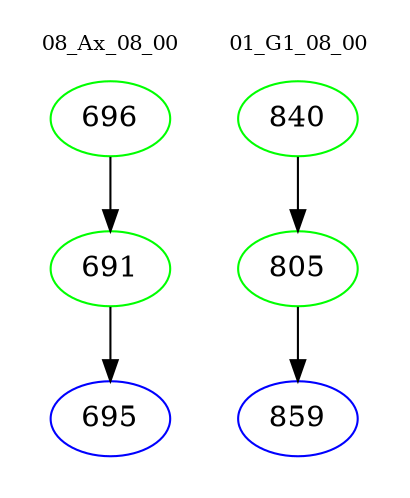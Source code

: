 digraph{
subgraph cluster_0 {
color = white
label = "08_Ax_08_00";
fontsize=10;
T0_696 [label="696", color="green"]
T0_696 -> T0_691 [color="black"]
T0_691 [label="691", color="green"]
T0_691 -> T0_695 [color="black"]
T0_695 [label="695", color="blue"]
}
subgraph cluster_1 {
color = white
label = "01_G1_08_00";
fontsize=10;
T1_840 [label="840", color="green"]
T1_840 -> T1_805 [color="black"]
T1_805 [label="805", color="green"]
T1_805 -> T1_859 [color="black"]
T1_859 [label="859", color="blue"]
}
}

